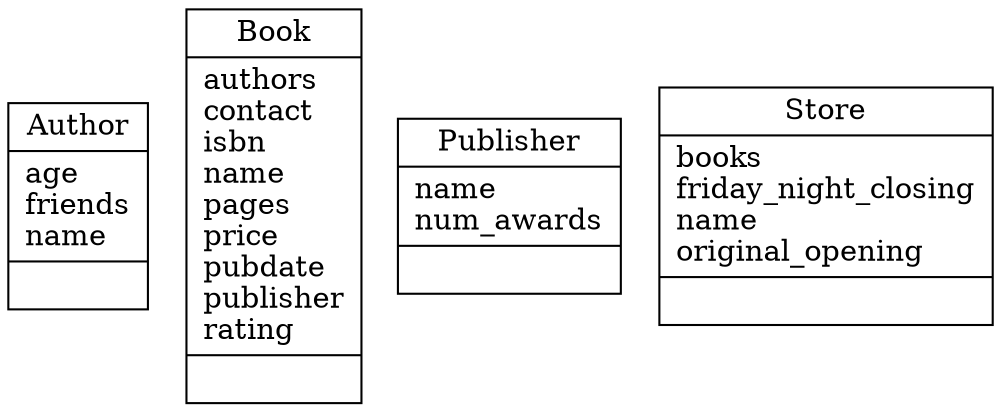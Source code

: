 digraph "classes_9" {
rankdir=BT
charset="utf-8"
"aggregation.models.Author" [color="black", fontcolor="black", label=<{Author|age<br ALIGN="LEFT"/>friends<br ALIGN="LEFT"/>name<br ALIGN="LEFT"/>|}>, shape="record", style="solid"];
"aggregation.models.Book" [color="black", fontcolor="black", label=<{Book|authors<br ALIGN="LEFT"/>contact<br ALIGN="LEFT"/>isbn<br ALIGN="LEFT"/>name<br ALIGN="LEFT"/>pages<br ALIGN="LEFT"/>price<br ALIGN="LEFT"/>pubdate<br ALIGN="LEFT"/>publisher<br ALIGN="LEFT"/>rating<br ALIGN="LEFT"/>|}>, shape="record", style="solid"];
"aggregation.models.Publisher" [color="black", fontcolor="black", label=<{Publisher|name<br ALIGN="LEFT"/>num_awards<br ALIGN="LEFT"/>|}>, shape="record", style="solid"];
"aggregation.models.Store" [color="black", fontcolor="black", label=<{Store|books<br ALIGN="LEFT"/>friday_night_closing<br ALIGN="LEFT"/>name<br ALIGN="LEFT"/>original_opening<br ALIGN="LEFT"/>|}>, shape="record", style="solid"];
}
